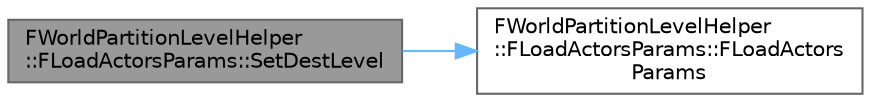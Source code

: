 digraph "FWorldPartitionLevelHelper::FLoadActorsParams::SetDestLevel"
{
 // INTERACTIVE_SVG=YES
 // LATEX_PDF_SIZE
  bgcolor="transparent";
  edge [fontname=Helvetica,fontsize=10,labelfontname=Helvetica,labelfontsize=10];
  node [fontname=Helvetica,fontsize=10,shape=box,height=0.2,width=0.4];
  rankdir="LR";
  Node1 [id="Node000001",label="FWorldPartitionLevelHelper\l::FLoadActorsParams::SetDestLevel",height=0.2,width=0.4,color="gray40", fillcolor="grey60", style="filled", fontcolor="black",tooltip=" "];
  Node1 -> Node2 [id="edge1_Node000001_Node000002",color="steelblue1",style="solid",tooltip=" "];
  Node2 [id="Node000002",label="FWorldPartitionLevelHelper\l::FLoadActorsParams::FLoadActors\lParams",height=0.2,width=0.4,color="grey40", fillcolor="white", style="filled",URL="$d5/d99/structFWorldPartitionLevelHelper_1_1FLoadActorsParams.html#af783d99ffa5473419d09aab62aa650ad",tooltip=" "];
}
